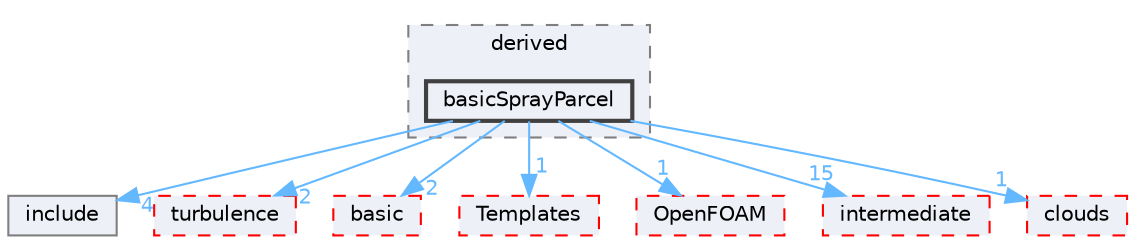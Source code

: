 digraph "src/lagrangian/spray/parcels/derived/basicSprayParcel"
{
 // LATEX_PDF_SIZE
  bgcolor="transparent";
  edge [fontname=Helvetica,fontsize=10,labelfontname=Helvetica,labelfontsize=10];
  node [fontname=Helvetica,fontsize=10,shape=box,height=0.2,width=0.4];
  compound=true
  subgraph clusterdir_357861aa181c4ac831b75e75fe2363cf {
    graph [ bgcolor="#edf0f7", pencolor="grey50", label="derived", fontname=Helvetica,fontsize=10 style="filled,dashed", URL="dir_357861aa181c4ac831b75e75fe2363cf.html",tooltip=""]
  dir_9b78b2a256efd82fd28abdab16335aac [label="basicSprayParcel", fillcolor="#edf0f7", color="grey25", style="filled,bold", URL="dir_9b78b2a256efd82fd28abdab16335aac.html",tooltip=""];
  }
  dir_37364b06f13333b19fd40b79108bf01a [label="include", fillcolor="#edf0f7", color="grey50", style="filled", URL="dir_37364b06f13333b19fd40b79108bf01a.html",tooltip=""];
  dir_43bc749440adff70c5addf058ea4a468 [label="turbulence", fillcolor="#edf0f7", color="red", style="filled,dashed", URL="dir_43bc749440adff70c5addf058ea4a468.html",tooltip=""];
  dir_584e0ab0901b4327f36f4285cac7f2f8 [label="basic", fillcolor="#edf0f7", color="red", style="filled,dashed", URL="dir_584e0ab0901b4327f36f4285cac7f2f8.html",tooltip=""];
  dir_a62c80ee16e6012199b3ab64ecc57b36 [label="Templates", fillcolor="#edf0f7", color="red", style="filled,dashed", URL="dir_a62c80ee16e6012199b3ab64ecc57b36.html",tooltip=""];
  dir_c5473ff19b20e6ec4dfe5c310b3778a8 [label="OpenFOAM", fillcolor="#edf0f7", color="red", style="filled,dashed", URL="dir_c5473ff19b20e6ec4dfe5c310b3778a8.html",tooltip=""];
  dir_d3c32a493136c130c1f0d51f4f35c297 [label="intermediate", fillcolor="#edf0f7", color="red", style="filled,dashed", URL="dir_d3c32a493136c130c1f0d51f4f35c297.html",tooltip=""];
  dir_ed7d07d36d0c4a75c3b032fd5363667e [label="clouds", fillcolor="#edf0f7", color="red", style="filled,dashed", URL="dir_ed7d07d36d0c4a75c3b032fd5363667e.html",tooltip=""];
  dir_9b78b2a256efd82fd28abdab16335aac->dir_37364b06f13333b19fd40b79108bf01a [headlabel="4", labeldistance=1.5 headhref="dir_000246_001802.html" href="dir_000246_001802.html" color="steelblue1" fontcolor="steelblue1"];
  dir_9b78b2a256efd82fd28abdab16335aac->dir_43bc749440adff70c5addf058ea4a468 [headlabel="2", labeldistance=1.5 headhref="dir_000246_004135.html" href="dir_000246_004135.html" color="steelblue1" fontcolor="steelblue1"];
  dir_9b78b2a256efd82fd28abdab16335aac->dir_584e0ab0901b4327f36f4285cac7f2f8 [headlabel="2", labeldistance=1.5 headhref="dir_000246_000211.html" href="dir_000246_000211.html" color="steelblue1" fontcolor="steelblue1"];
  dir_9b78b2a256efd82fd28abdab16335aac->dir_a62c80ee16e6012199b3ab64ecc57b36 [headlabel="1", labeldistance=1.5 headhref="dir_000246_003978.html" href="dir_000246_003978.html" color="steelblue1" fontcolor="steelblue1"];
  dir_9b78b2a256efd82fd28abdab16335aac->dir_c5473ff19b20e6ec4dfe5c310b3778a8 [headlabel="1", labeldistance=1.5 headhref="dir_000246_002695.html" href="dir_000246_002695.html" color="steelblue1" fontcolor="steelblue1"];
  dir_9b78b2a256efd82fd28abdab16335aac->dir_d3c32a493136c130c1f0d51f4f35c297 [headlabel="15", labeldistance=1.5 headhref="dir_000246_001913.html" href="dir_000246_001913.html" color="steelblue1" fontcolor="steelblue1"];
  dir_9b78b2a256efd82fd28abdab16335aac->dir_ed7d07d36d0c4a75c3b032fd5363667e [headlabel="1", labeldistance=1.5 headhref="dir_000246_000509.html" href="dir_000246_000509.html" color="steelblue1" fontcolor="steelblue1"];
}
